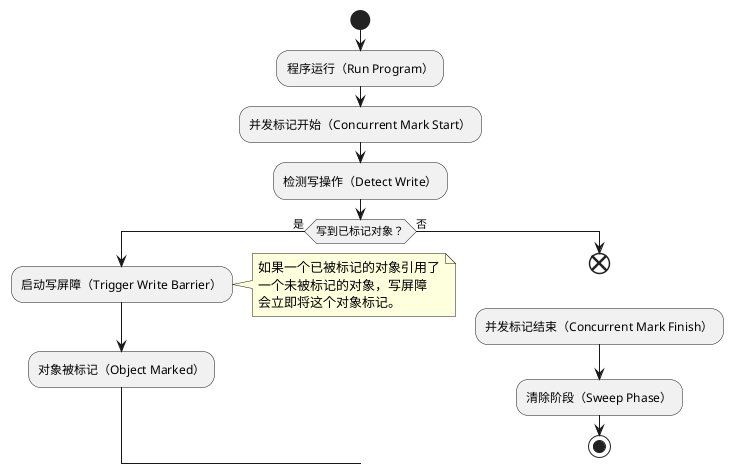 @startuml

start

:程序运行（Run Program）;

:并发标记开始（Concurrent Mark Start）;

:检测写操作（Detect Write）;

if (写到已标记对象？) then (是)
    :启动写屏障（Trigger Write Barrier）;
    note right: 如果一个已被标记的对象引用了\n一个未被标记的对象，写屏障\n会立即将这个对象标记。

    :对象被标记（Object Marked）;
else (否)
end

:并发标记结束（Concurrent Mark Finish）;

:清除阶段（Sweep Phase）;

stop

@enduml
